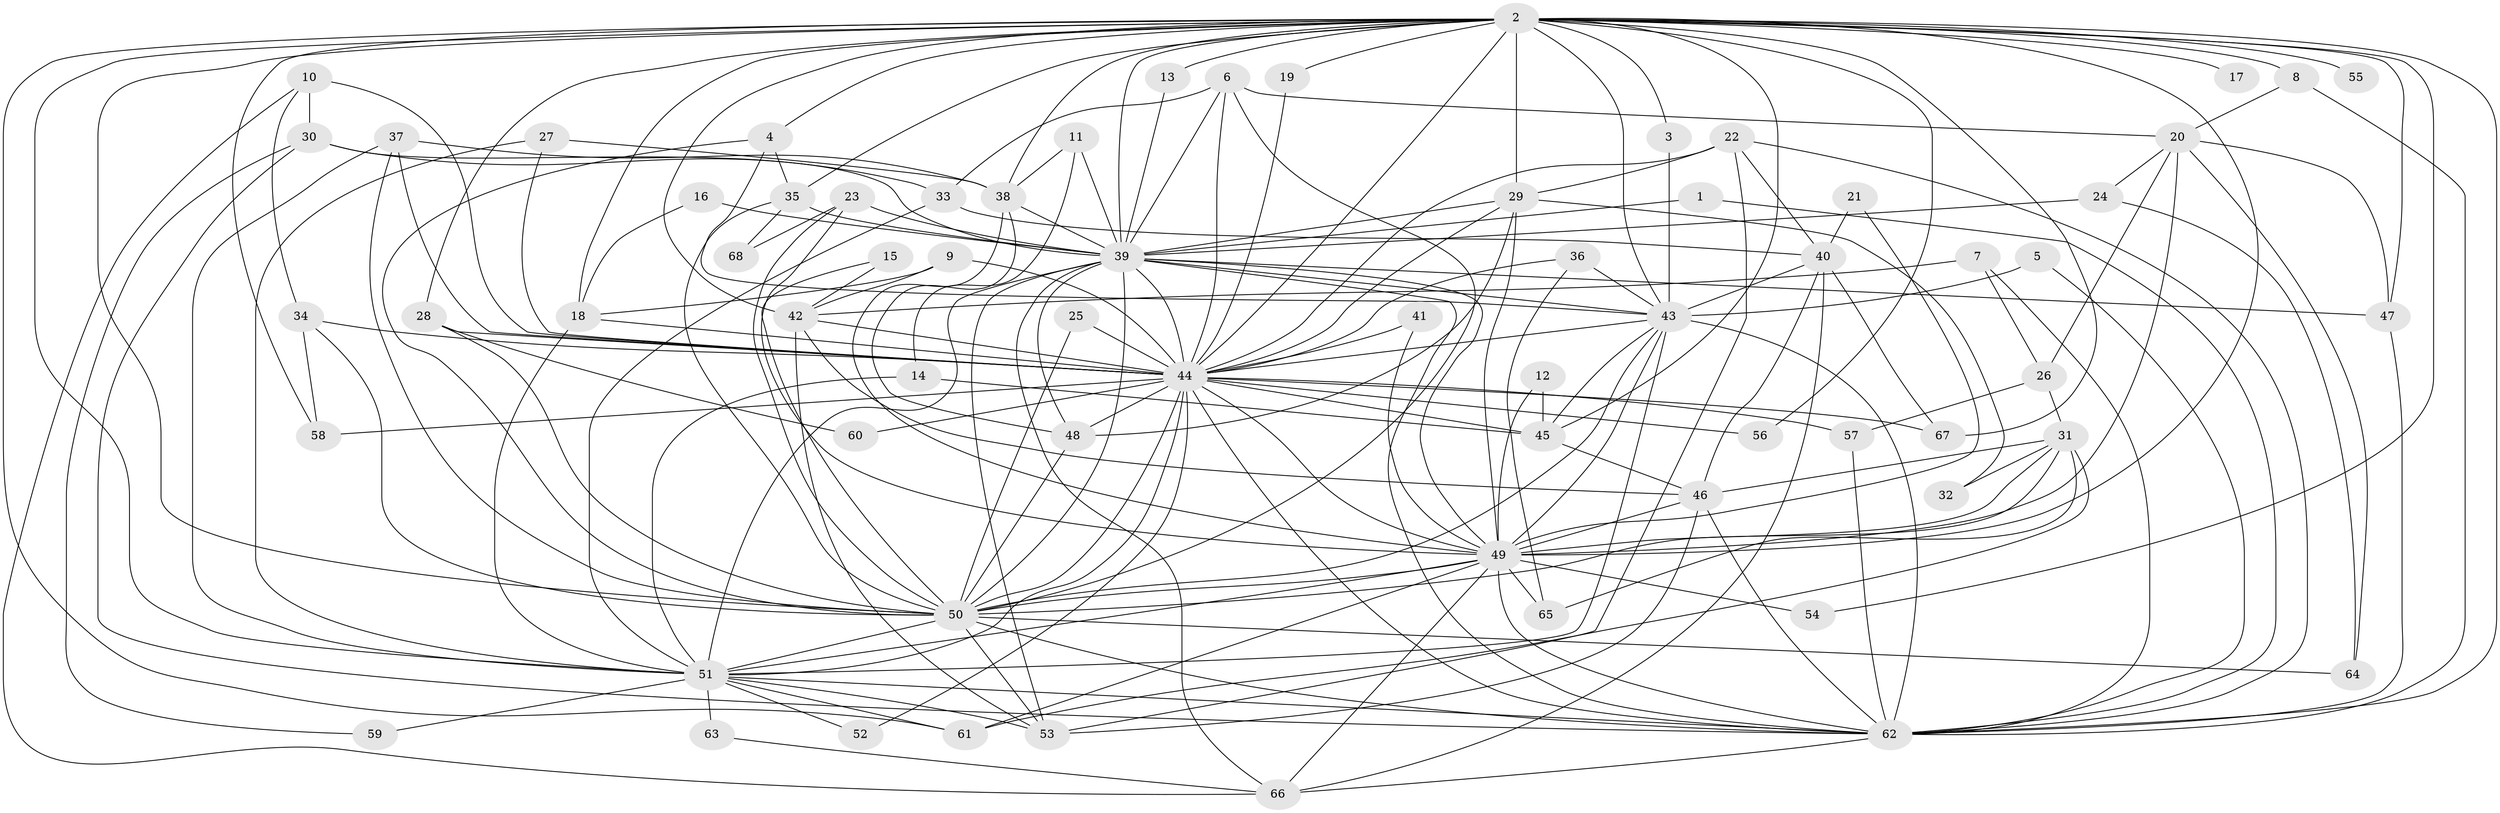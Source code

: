 // original degree distribution, {25: 0.007407407407407408, 19: 0.007407407407407408, 15: 0.007407407407407408, 21: 0.007407407407407408, 22: 0.007407407407407408, 37: 0.007407407407407408, 23: 0.014814814814814815, 26: 0.007407407407407408, 11: 0.007407407407407408, 2: 0.5037037037037037, 8: 0.007407407407407408, 4: 0.0962962962962963, 3: 0.2074074074074074, 7: 0.044444444444444446, 5: 0.05925925925925926, 6: 0.007407407407407408}
// Generated by graph-tools (version 1.1) at 2025/25/03/09/25 03:25:40]
// undirected, 68 vertices, 191 edges
graph export_dot {
graph [start="1"]
  node [color=gray90,style=filled];
  1;
  2;
  3;
  4;
  5;
  6;
  7;
  8;
  9;
  10;
  11;
  12;
  13;
  14;
  15;
  16;
  17;
  18;
  19;
  20;
  21;
  22;
  23;
  24;
  25;
  26;
  27;
  28;
  29;
  30;
  31;
  32;
  33;
  34;
  35;
  36;
  37;
  38;
  39;
  40;
  41;
  42;
  43;
  44;
  45;
  46;
  47;
  48;
  49;
  50;
  51;
  52;
  53;
  54;
  55;
  56;
  57;
  58;
  59;
  60;
  61;
  62;
  63;
  64;
  65;
  66;
  67;
  68;
  1 -- 39 [weight=1.0];
  1 -- 62 [weight=1.0];
  2 -- 3 [weight=1.0];
  2 -- 4 [weight=1.0];
  2 -- 8 [weight=1.0];
  2 -- 13 [weight=1.0];
  2 -- 17 [weight=2.0];
  2 -- 18 [weight=1.0];
  2 -- 19 [weight=1.0];
  2 -- 28 [weight=1.0];
  2 -- 29 [weight=1.0];
  2 -- 35 [weight=1.0];
  2 -- 38 [weight=1.0];
  2 -- 39 [weight=3.0];
  2 -- 42 [weight=2.0];
  2 -- 43 [weight=4.0];
  2 -- 44 [weight=2.0];
  2 -- 45 [weight=2.0];
  2 -- 47 [weight=1.0];
  2 -- 49 [weight=2.0];
  2 -- 50 [weight=2.0];
  2 -- 51 [weight=2.0];
  2 -- 54 [weight=1.0];
  2 -- 55 [weight=1.0];
  2 -- 56 [weight=1.0];
  2 -- 58 [weight=1.0];
  2 -- 61 [weight=1.0];
  2 -- 62 [weight=3.0];
  2 -- 67 [weight=1.0];
  3 -- 43 [weight=1.0];
  4 -- 35 [weight=1.0];
  4 -- 43 [weight=1.0];
  4 -- 50 [weight=1.0];
  5 -- 43 [weight=1.0];
  5 -- 62 [weight=1.0];
  6 -- 20 [weight=1.0];
  6 -- 33 [weight=1.0];
  6 -- 39 [weight=1.0];
  6 -- 44 [weight=1.0];
  6 -- 50 [weight=1.0];
  7 -- 26 [weight=1.0];
  7 -- 42 [weight=1.0];
  7 -- 62 [weight=1.0];
  8 -- 20 [weight=1.0];
  8 -- 62 [weight=1.0];
  9 -- 18 [weight=1.0];
  9 -- 42 [weight=1.0];
  9 -- 44 [weight=1.0];
  10 -- 30 [weight=1.0];
  10 -- 34 [weight=1.0];
  10 -- 44 [weight=2.0];
  10 -- 66 [weight=1.0];
  11 -- 14 [weight=1.0];
  11 -- 38 [weight=1.0];
  11 -- 39 [weight=1.0];
  12 -- 45 [weight=1.0];
  12 -- 49 [weight=1.0];
  13 -- 39 [weight=1.0];
  14 -- 45 [weight=1.0];
  14 -- 51 [weight=2.0];
  15 -- 42 [weight=1.0];
  15 -- 50 [weight=1.0];
  16 -- 18 [weight=1.0];
  16 -- 39 [weight=1.0];
  18 -- 44 [weight=1.0];
  18 -- 51 [weight=1.0];
  19 -- 44 [weight=1.0];
  20 -- 24 [weight=1.0];
  20 -- 26 [weight=1.0];
  20 -- 47 [weight=1.0];
  20 -- 49 [weight=1.0];
  20 -- 64 [weight=1.0];
  21 -- 40 [weight=1.0];
  21 -- 49 [weight=1.0];
  22 -- 29 [weight=1.0];
  22 -- 40 [weight=1.0];
  22 -- 44 [weight=1.0];
  22 -- 53 [weight=1.0];
  22 -- 62 [weight=1.0];
  23 -- 39 [weight=1.0];
  23 -- 49 [weight=1.0];
  23 -- 50 [weight=1.0];
  23 -- 68 [weight=1.0];
  24 -- 39 [weight=1.0];
  24 -- 64 [weight=1.0];
  25 -- 44 [weight=1.0];
  25 -- 50 [weight=1.0];
  26 -- 31 [weight=1.0];
  26 -- 57 [weight=1.0];
  27 -- 38 [weight=1.0];
  27 -- 44 [weight=1.0];
  27 -- 51 [weight=1.0];
  28 -- 44 [weight=1.0];
  28 -- 50 [weight=1.0];
  28 -- 60 [weight=1.0];
  29 -- 32 [weight=1.0];
  29 -- 39 [weight=1.0];
  29 -- 44 [weight=1.0];
  29 -- 48 [weight=1.0];
  29 -- 49 [weight=1.0];
  30 -- 33 [weight=1.0];
  30 -- 39 [weight=1.0];
  30 -- 59 [weight=1.0];
  30 -- 62 [weight=1.0];
  31 -- 32 [weight=1.0];
  31 -- 46 [weight=1.0];
  31 -- 49 [weight=1.0];
  31 -- 50 [weight=1.0];
  31 -- 61 [weight=1.0];
  31 -- 65 [weight=1.0];
  33 -- 40 [weight=1.0];
  33 -- 51 [weight=1.0];
  34 -- 44 [weight=1.0];
  34 -- 50 [weight=1.0];
  34 -- 58 [weight=1.0];
  35 -- 39 [weight=1.0];
  35 -- 50 [weight=2.0];
  35 -- 68 [weight=1.0];
  36 -- 43 [weight=2.0];
  36 -- 44 [weight=1.0];
  36 -- 65 [weight=1.0];
  37 -- 38 [weight=1.0];
  37 -- 44 [weight=1.0];
  37 -- 50 [weight=1.0];
  37 -- 51 [weight=1.0];
  38 -- 39 [weight=1.0];
  38 -- 48 [weight=1.0];
  38 -- 49 [weight=1.0];
  39 -- 43 [weight=2.0];
  39 -- 44 [weight=2.0];
  39 -- 47 [weight=1.0];
  39 -- 48 [weight=1.0];
  39 -- 49 [weight=2.0];
  39 -- 50 [weight=1.0];
  39 -- 51 [weight=1.0];
  39 -- 53 [weight=1.0];
  39 -- 62 [weight=1.0];
  39 -- 66 [weight=1.0];
  40 -- 43 [weight=1.0];
  40 -- 46 [weight=1.0];
  40 -- 66 [weight=1.0];
  40 -- 67 [weight=1.0];
  41 -- 44 [weight=1.0];
  41 -- 49 [weight=1.0];
  42 -- 44 [weight=1.0];
  42 -- 46 [weight=1.0];
  42 -- 53 [weight=1.0];
  43 -- 44 [weight=2.0];
  43 -- 45 [weight=1.0];
  43 -- 49 [weight=2.0];
  43 -- 50 [weight=2.0];
  43 -- 51 [weight=2.0];
  43 -- 62 [weight=3.0];
  44 -- 45 [weight=1.0];
  44 -- 48 [weight=2.0];
  44 -- 49 [weight=1.0];
  44 -- 50 [weight=2.0];
  44 -- 51 [weight=1.0];
  44 -- 52 [weight=1.0];
  44 -- 56 [weight=1.0];
  44 -- 57 [weight=1.0];
  44 -- 58 [weight=1.0];
  44 -- 60 [weight=1.0];
  44 -- 62 [weight=1.0];
  44 -- 67 [weight=1.0];
  45 -- 46 [weight=1.0];
  46 -- 49 [weight=1.0];
  46 -- 53 [weight=1.0];
  46 -- 62 [weight=2.0];
  47 -- 62 [weight=2.0];
  48 -- 50 [weight=1.0];
  49 -- 50 [weight=1.0];
  49 -- 51 [weight=1.0];
  49 -- 54 [weight=1.0];
  49 -- 61 [weight=1.0];
  49 -- 62 [weight=2.0];
  49 -- 65 [weight=1.0];
  49 -- 66 [weight=1.0];
  50 -- 51 [weight=1.0];
  50 -- 53 [weight=1.0];
  50 -- 62 [weight=1.0];
  50 -- 64 [weight=1.0];
  51 -- 52 [weight=1.0];
  51 -- 53 [weight=1.0];
  51 -- 59 [weight=1.0];
  51 -- 61 [weight=1.0];
  51 -- 62 [weight=1.0];
  51 -- 63 [weight=1.0];
  57 -- 62 [weight=1.0];
  62 -- 66 [weight=1.0];
  63 -- 66 [weight=1.0];
}
